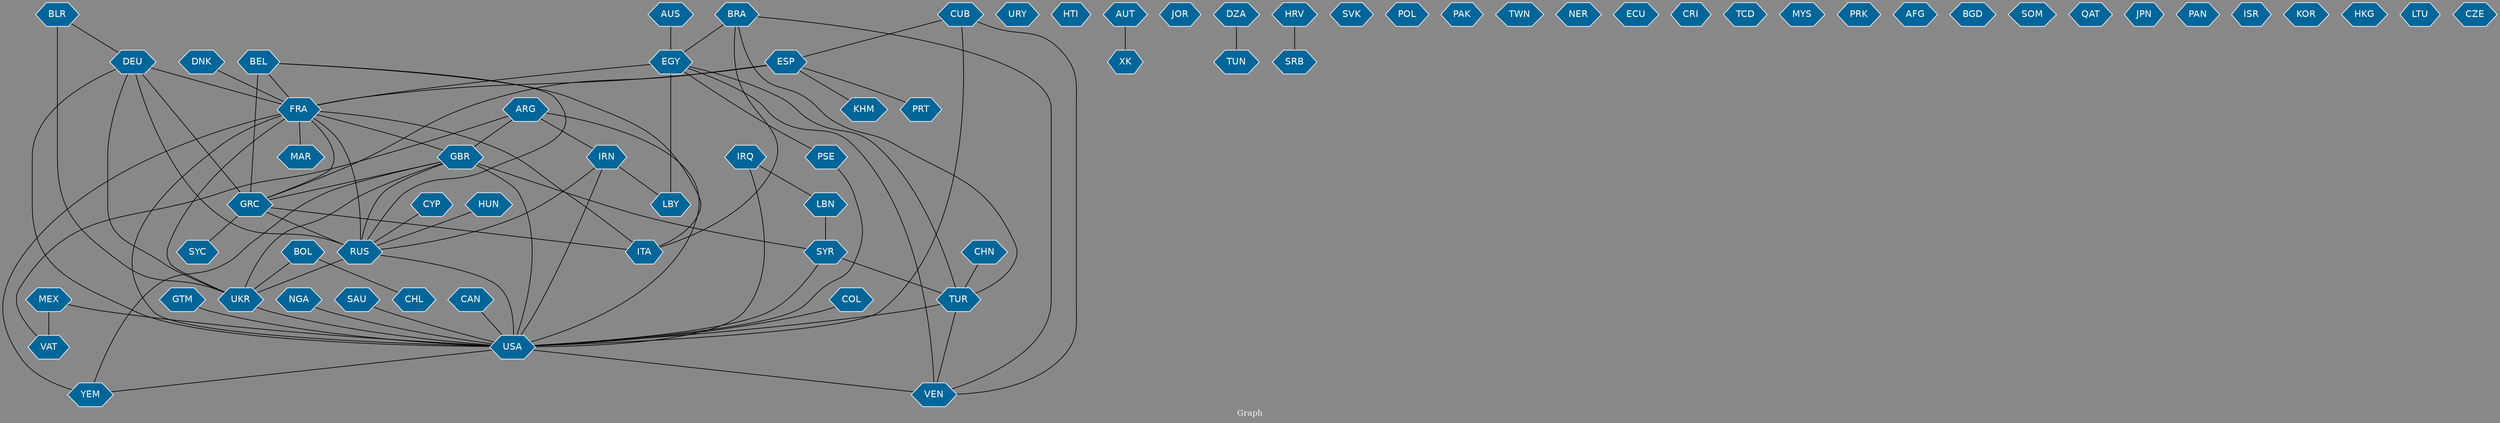 // Countries together in item graph
graph {
	graph [bgcolor="#888888" fontcolor=white fontsize=12 label="Graph" outputorder=edgesfirst overlap=prism]
	node [color=white fillcolor="#006699" fontcolor=white fontname=Helvetica shape=hexagon style=filled]
	edge [arrowhead=open color=black fontcolor=white fontname=Courier fontsize=12]
		ARG [label=ARG]
		GRC [label=GRC]
		USA [label=USA]
		SYC [label=SYC]
		CAN [label=CAN]
		BEL [label=BEL]
		IRQ [label=IRQ]
		LBY [label=LBY]
		IRN [label=IRN]
		TUR [label=TUR]
		MEX [label=MEX]
		RUS [label=RUS]
		FRA [label=FRA]
		UKR [label=UKR]
		DEU [label=DEU]
		BRA [label=BRA]
		CHL [label=CHL]
		VEN [label=VEN]
		BOL [label=BOL]
		BLR [label=BLR]
		CUB [label=CUB]
		KHM [label=KHM]
		ESP [label=ESP]
		COL [label=COL]
		DNK [label=DNK]
		URY [label=URY]
		HTI [label=HTI]
		GTM [label=GTM]
		XK [label=XK]
		VAT [label=VAT]
		MAR [label=MAR]
		GBR [label=GBR]
		JOR [label=JOR]
		YEM [label=YEM]
		TUN [label=TUN]
		CHN [label=CHN]
		DZA [label=DZA]
		SRB [label=SRB]
		HRV [label=HRV]
		EGY [label=EGY]
		NGA [label=NGA]
		ITA [label=ITA]
		SYR [label=SYR]
		SVK [label=SVK]
		POL [label=POL]
		SAU [label=SAU]
		PAK [label=PAK]
		AUT [label=AUT]
		TWN [label=TWN]
		NER [label=NER]
		PSE [label=PSE]
		ECU [label=ECU]
		PRT [label=PRT]
		LBN [label=LBN]
		CRI [label=CRI]
		TCD [label=TCD]
		MYS [label=MYS]
		PRK [label=PRK]
		AFG [label=AFG]
		BGD [label=BGD]
		AUS [label=AUS]
		SOM [label=SOM]
		QAT [label=QAT]
		JPN [label=JPN]
		PAN [label=PAN]
		ISR [label=ISR]
		CYP [label=CYP]
		KOR [label=KOR]
		HKG [label=HKG]
		HUN [label=HUN]
		LTU [label=LTU]
		CZE [label=CZE]
			GRC -- RUS [weight=2]
			IRN -- RUS [weight=3]
			ESP -- GRC [weight=7]
			DEU -- FRA [weight=13]
			DEU -- UKR [weight=15]
			AUS -- EGY [weight=2]
			NGA -- USA [weight=1]
			DEU -- RUS [weight=5]
			USA -- VEN [weight=2]
			GRC -- ITA [weight=2]
			FRA -- GBR [weight=2]
			GTM -- USA [weight=2]
			EGY -- PSE [weight=1]
			BLR -- DEU [weight=1]
			ESP -- PRT [weight=1]
			CAN -- USA [weight=1]
			EGY -- VEN [weight=1]
			ARG -- USA [weight=2]
			GBR -- YEM [weight=3]
			IRQ -- USA [weight=2]
			ESP -- FRA [weight=1]
			FRA -- USA [weight=1]
			ESP -- KHM [weight=1]
			BRA -- ITA [weight=1]
			FRA -- ITA [weight=2]
			TUR -- VEN [weight=1]
			AUT -- XK [weight=2]
			ARG -- IRN [weight=1]
			HUN -- RUS [weight=1]
			FRA -- YEM [weight=2]
			ARG -- GBR [weight=1]
			SYR -- TUR [weight=4]
			BEL -- FRA [weight=1]
			FRA -- MAR [weight=1]
			IRQ -- LBN [weight=1]
			HRV -- SRB [weight=5]
			MEX -- USA [weight=3]
			COL -- USA [weight=1]
			ARG -- VAT [weight=1]
			BLR -- UKR [weight=7]
			CYP -- RUS [weight=1]
			USA -- YEM [weight=1]
			GBR -- UKR [weight=1]
			BRA -- EGY [weight=1]
			RUS -- USA [weight=3]
			BEL -- GRC [weight=6]
			LBN -- SYR [weight=1]
			DEU -- USA [weight=5]
			RUS -- UKR [weight=15]
			BEL -- RUS [weight=1]
			CHN -- TUR [weight=1]
			SYR -- USA [weight=2]
			IRN -- LBY [weight=1]
			FRA -- RUS [weight=3]
			IRN -- USA [weight=2]
			CUB -- USA [weight=6]
			BRA -- VEN [weight=1]
			DNK -- FRA [weight=2]
			UKR -- USA [weight=8]
			DEU -- GRC [weight=5]
			BOL -- UKR [weight=1]
			DZA -- TUN [weight=1]
			BEL -- ITA [weight=1]
			BOL -- CHL [weight=1]
			GBR -- RUS [weight=1]
			GRC -- SYC [weight=3]
			MEX -- VAT [weight=3]
			EGY -- LBY [weight=8]
			FRA -- GRC [weight=4]
			TUR -- USA [weight=2]
			PSE -- USA [weight=1]
			EGY -- TUR [weight=1]
			GBR -- GRC [weight=3]
			FRA -- UKR [weight=10]
			BRA -- TUR [weight=1]
			GBR -- USA [weight=1]
			EGY -- FRA [weight=2]
			CUB -- ESP [weight=1]
			GBR -- SYR [weight=1]
			CUB -- VEN [weight=1]
			SAU -- USA [weight=1]
}